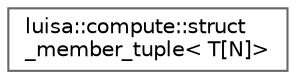 digraph "类继承关系图"
{
 // LATEX_PDF_SIZE
  bgcolor="transparent";
  edge [fontname=Helvetica,fontsize=10,labelfontname=Helvetica,labelfontsize=10];
  node [fontname=Helvetica,fontsize=10,shape=box,height=0.2,width=0.4];
  rankdir="LR";
  Node0 [id="Node000000",label="luisa::compute::struct\l_member_tuple\< T[N]\>",height=0.2,width=0.4,color="grey40", fillcolor="white", style="filled",URL="$structluisa_1_1compute_1_1struct__member__tuple_3_01_t_0f_n_0e_4.html",tooltip=" "];
}
